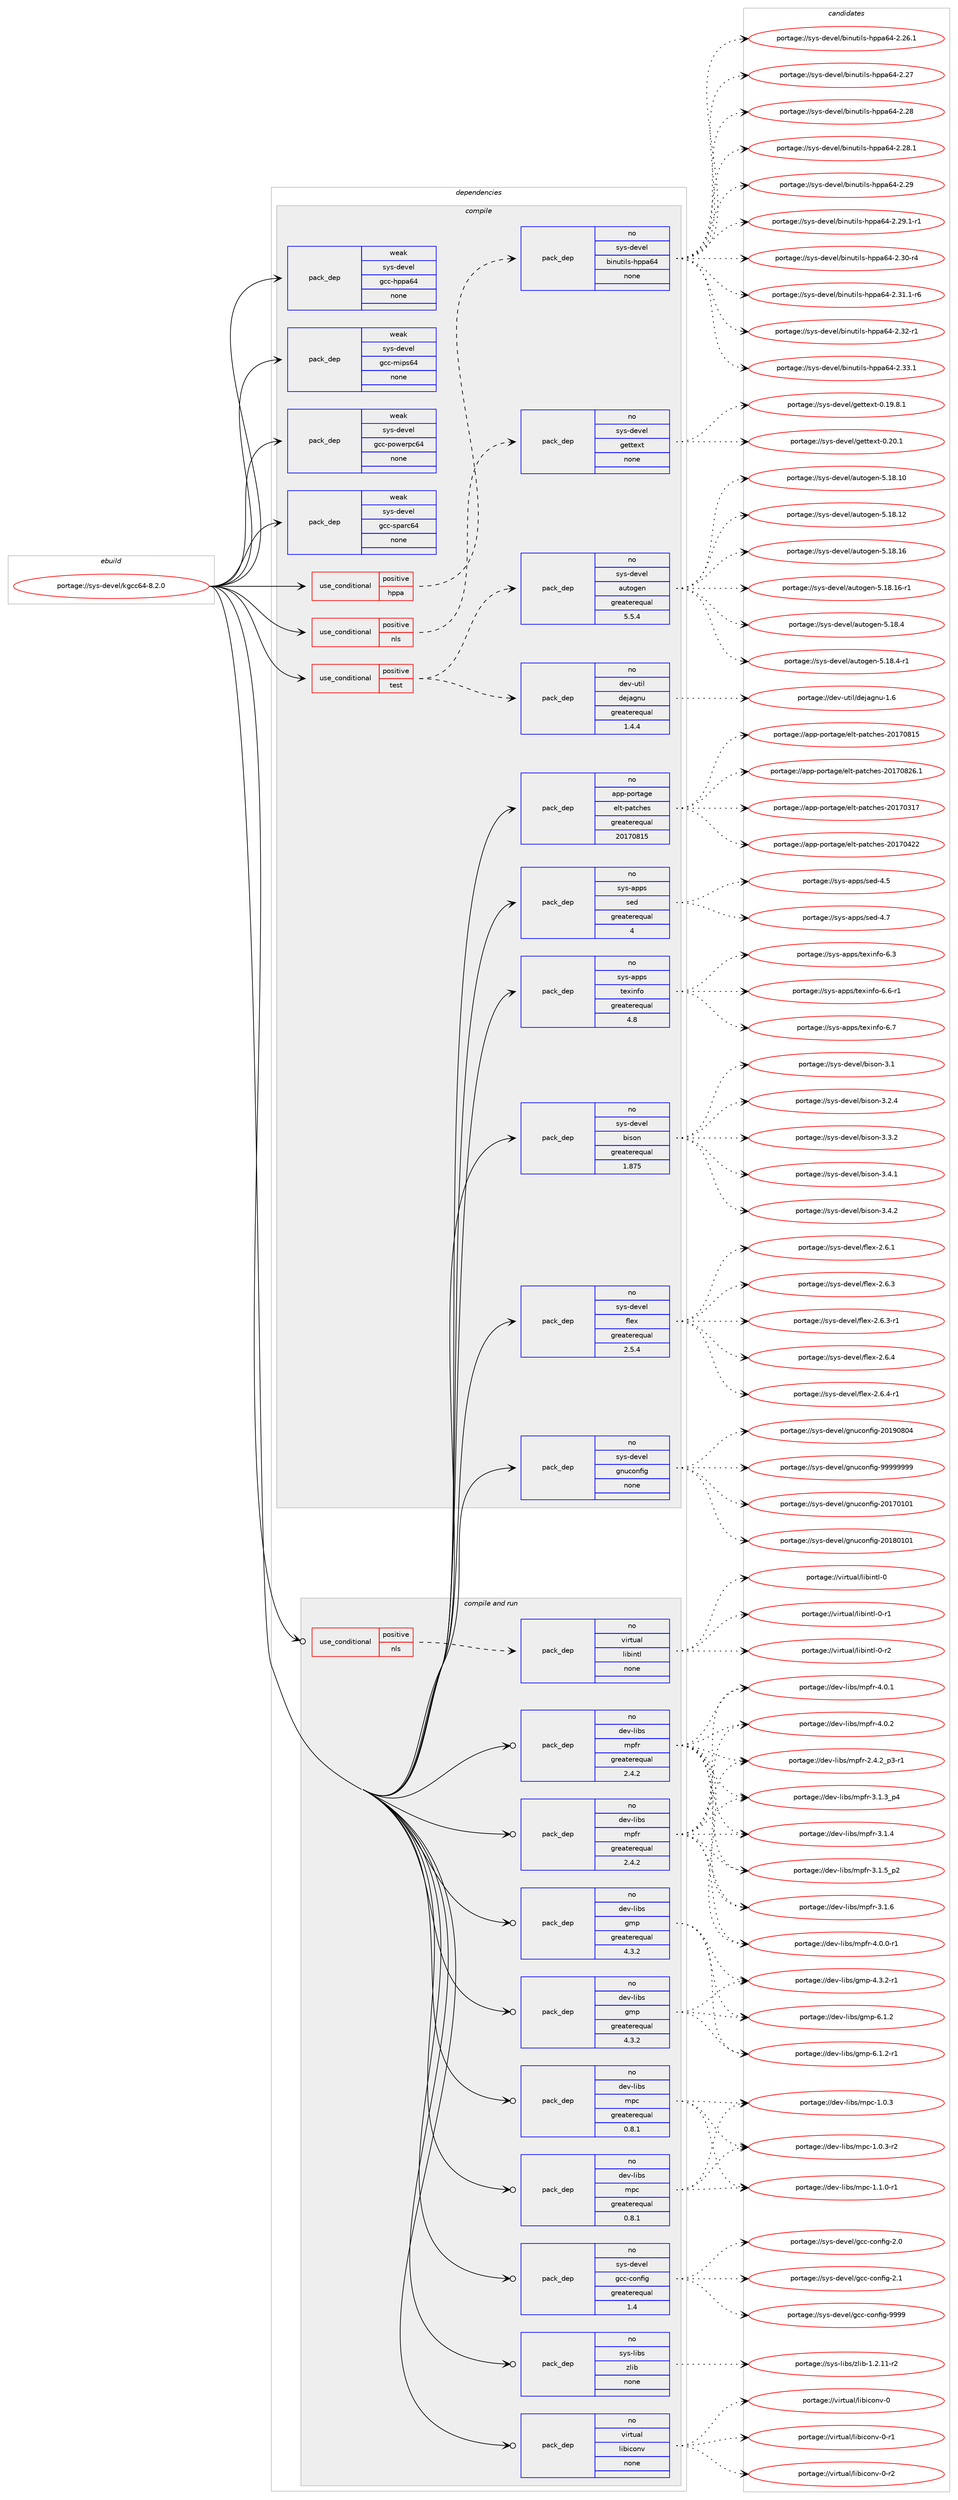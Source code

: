 digraph prolog {

# *************
# Graph options
# *************

newrank=true;
concentrate=true;
compound=true;
graph [rankdir=LR,fontname=Helvetica,fontsize=10,ranksep=1.5];#, ranksep=2.5, nodesep=0.2];
edge  [arrowhead=vee];
node  [fontname=Helvetica,fontsize=10];

# **********
# The ebuild
# **********

subgraph cluster_leftcol {
color=gray;
rank=same;
label=<<i>ebuild</i>>;
id [label="portage://sys-devel/kgcc64-8.2.0", color=red, width=4, href="../sys-devel/kgcc64-8.2.0.svg"];
}

# ****************
# The dependencies
# ****************

subgraph cluster_midcol {
color=gray;
label=<<i>dependencies</i>>;
subgraph cluster_compile {
fillcolor="#eeeeee";
style=filled;
label=<<i>compile</i>>;
subgraph cond102556 {
dependency423565 [label=<<TABLE BORDER="0" CELLBORDER="1" CELLSPACING="0" CELLPADDING="4"><TR><TD ROWSPAN="3" CELLPADDING="10">use_conditional</TD></TR><TR><TD>positive</TD></TR><TR><TD>hppa</TD></TR></TABLE>>, shape=none, color=red];
subgraph pack313954 {
dependency423566 [label=<<TABLE BORDER="0" CELLBORDER="1" CELLSPACING="0" CELLPADDING="4" WIDTH="220"><TR><TD ROWSPAN="6" CELLPADDING="30">pack_dep</TD></TR><TR><TD WIDTH="110">no</TD></TR><TR><TD>sys-devel</TD></TR><TR><TD>binutils-hppa64</TD></TR><TR><TD>none</TD></TR><TR><TD></TD></TR></TABLE>>, shape=none, color=blue];
}
dependency423565:e -> dependency423566:w [weight=20,style="dashed",arrowhead="vee"];
}
id:e -> dependency423565:w [weight=20,style="solid",arrowhead="vee"];
subgraph cond102557 {
dependency423567 [label=<<TABLE BORDER="0" CELLBORDER="1" CELLSPACING="0" CELLPADDING="4"><TR><TD ROWSPAN="3" CELLPADDING="10">use_conditional</TD></TR><TR><TD>positive</TD></TR><TR><TD>nls</TD></TR></TABLE>>, shape=none, color=red];
subgraph pack313955 {
dependency423568 [label=<<TABLE BORDER="0" CELLBORDER="1" CELLSPACING="0" CELLPADDING="4" WIDTH="220"><TR><TD ROWSPAN="6" CELLPADDING="30">pack_dep</TD></TR><TR><TD WIDTH="110">no</TD></TR><TR><TD>sys-devel</TD></TR><TR><TD>gettext</TD></TR><TR><TD>none</TD></TR><TR><TD></TD></TR></TABLE>>, shape=none, color=blue];
}
dependency423567:e -> dependency423568:w [weight=20,style="dashed",arrowhead="vee"];
}
id:e -> dependency423567:w [weight=20,style="solid",arrowhead="vee"];
subgraph cond102558 {
dependency423569 [label=<<TABLE BORDER="0" CELLBORDER="1" CELLSPACING="0" CELLPADDING="4"><TR><TD ROWSPAN="3" CELLPADDING="10">use_conditional</TD></TR><TR><TD>positive</TD></TR><TR><TD>test</TD></TR></TABLE>>, shape=none, color=red];
subgraph pack313956 {
dependency423570 [label=<<TABLE BORDER="0" CELLBORDER="1" CELLSPACING="0" CELLPADDING="4" WIDTH="220"><TR><TD ROWSPAN="6" CELLPADDING="30">pack_dep</TD></TR><TR><TD WIDTH="110">no</TD></TR><TR><TD>dev-util</TD></TR><TR><TD>dejagnu</TD></TR><TR><TD>greaterequal</TD></TR><TR><TD>1.4.4</TD></TR></TABLE>>, shape=none, color=blue];
}
dependency423569:e -> dependency423570:w [weight=20,style="dashed",arrowhead="vee"];
subgraph pack313957 {
dependency423571 [label=<<TABLE BORDER="0" CELLBORDER="1" CELLSPACING="0" CELLPADDING="4" WIDTH="220"><TR><TD ROWSPAN="6" CELLPADDING="30">pack_dep</TD></TR><TR><TD WIDTH="110">no</TD></TR><TR><TD>sys-devel</TD></TR><TR><TD>autogen</TD></TR><TR><TD>greaterequal</TD></TR><TR><TD>5.5.4</TD></TR></TABLE>>, shape=none, color=blue];
}
dependency423569:e -> dependency423571:w [weight=20,style="dashed",arrowhead="vee"];
}
id:e -> dependency423569:w [weight=20,style="solid",arrowhead="vee"];
subgraph pack313958 {
dependency423572 [label=<<TABLE BORDER="0" CELLBORDER="1" CELLSPACING="0" CELLPADDING="4" WIDTH="220"><TR><TD ROWSPAN="6" CELLPADDING="30">pack_dep</TD></TR><TR><TD WIDTH="110">no</TD></TR><TR><TD>app-portage</TD></TR><TR><TD>elt-patches</TD></TR><TR><TD>greaterequal</TD></TR><TR><TD>20170815</TD></TR></TABLE>>, shape=none, color=blue];
}
id:e -> dependency423572:w [weight=20,style="solid",arrowhead="vee"];
subgraph pack313959 {
dependency423573 [label=<<TABLE BORDER="0" CELLBORDER="1" CELLSPACING="0" CELLPADDING="4" WIDTH="220"><TR><TD ROWSPAN="6" CELLPADDING="30">pack_dep</TD></TR><TR><TD WIDTH="110">no</TD></TR><TR><TD>sys-apps</TD></TR><TR><TD>sed</TD></TR><TR><TD>greaterequal</TD></TR><TR><TD>4</TD></TR></TABLE>>, shape=none, color=blue];
}
id:e -> dependency423573:w [weight=20,style="solid",arrowhead="vee"];
subgraph pack313960 {
dependency423574 [label=<<TABLE BORDER="0" CELLBORDER="1" CELLSPACING="0" CELLPADDING="4" WIDTH="220"><TR><TD ROWSPAN="6" CELLPADDING="30">pack_dep</TD></TR><TR><TD WIDTH="110">no</TD></TR><TR><TD>sys-apps</TD></TR><TR><TD>texinfo</TD></TR><TR><TD>greaterequal</TD></TR><TR><TD>4.8</TD></TR></TABLE>>, shape=none, color=blue];
}
id:e -> dependency423574:w [weight=20,style="solid",arrowhead="vee"];
subgraph pack313961 {
dependency423575 [label=<<TABLE BORDER="0" CELLBORDER="1" CELLSPACING="0" CELLPADDING="4" WIDTH="220"><TR><TD ROWSPAN="6" CELLPADDING="30">pack_dep</TD></TR><TR><TD WIDTH="110">no</TD></TR><TR><TD>sys-devel</TD></TR><TR><TD>bison</TD></TR><TR><TD>greaterequal</TD></TR><TR><TD>1.875</TD></TR></TABLE>>, shape=none, color=blue];
}
id:e -> dependency423575:w [weight=20,style="solid",arrowhead="vee"];
subgraph pack313962 {
dependency423576 [label=<<TABLE BORDER="0" CELLBORDER="1" CELLSPACING="0" CELLPADDING="4" WIDTH="220"><TR><TD ROWSPAN="6" CELLPADDING="30">pack_dep</TD></TR><TR><TD WIDTH="110">no</TD></TR><TR><TD>sys-devel</TD></TR><TR><TD>flex</TD></TR><TR><TD>greaterequal</TD></TR><TR><TD>2.5.4</TD></TR></TABLE>>, shape=none, color=blue];
}
id:e -> dependency423576:w [weight=20,style="solid",arrowhead="vee"];
subgraph pack313963 {
dependency423577 [label=<<TABLE BORDER="0" CELLBORDER="1" CELLSPACING="0" CELLPADDING="4" WIDTH="220"><TR><TD ROWSPAN="6" CELLPADDING="30">pack_dep</TD></TR><TR><TD WIDTH="110">no</TD></TR><TR><TD>sys-devel</TD></TR><TR><TD>gnuconfig</TD></TR><TR><TD>none</TD></TR><TR><TD></TD></TR></TABLE>>, shape=none, color=blue];
}
id:e -> dependency423577:w [weight=20,style="solid",arrowhead="vee"];
subgraph pack313964 {
dependency423578 [label=<<TABLE BORDER="0" CELLBORDER="1" CELLSPACING="0" CELLPADDING="4" WIDTH="220"><TR><TD ROWSPAN="6" CELLPADDING="30">pack_dep</TD></TR><TR><TD WIDTH="110">weak</TD></TR><TR><TD>sys-devel</TD></TR><TR><TD>gcc-hppa64</TD></TR><TR><TD>none</TD></TR><TR><TD></TD></TR></TABLE>>, shape=none, color=blue];
}
id:e -> dependency423578:w [weight=20,style="solid",arrowhead="vee"];
subgraph pack313965 {
dependency423579 [label=<<TABLE BORDER="0" CELLBORDER="1" CELLSPACING="0" CELLPADDING="4" WIDTH="220"><TR><TD ROWSPAN="6" CELLPADDING="30">pack_dep</TD></TR><TR><TD WIDTH="110">weak</TD></TR><TR><TD>sys-devel</TD></TR><TR><TD>gcc-mips64</TD></TR><TR><TD>none</TD></TR><TR><TD></TD></TR></TABLE>>, shape=none, color=blue];
}
id:e -> dependency423579:w [weight=20,style="solid",arrowhead="vee"];
subgraph pack313966 {
dependency423580 [label=<<TABLE BORDER="0" CELLBORDER="1" CELLSPACING="0" CELLPADDING="4" WIDTH="220"><TR><TD ROWSPAN="6" CELLPADDING="30">pack_dep</TD></TR><TR><TD WIDTH="110">weak</TD></TR><TR><TD>sys-devel</TD></TR><TR><TD>gcc-powerpc64</TD></TR><TR><TD>none</TD></TR><TR><TD></TD></TR></TABLE>>, shape=none, color=blue];
}
id:e -> dependency423580:w [weight=20,style="solid",arrowhead="vee"];
subgraph pack313967 {
dependency423581 [label=<<TABLE BORDER="0" CELLBORDER="1" CELLSPACING="0" CELLPADDING="4" WIDTH="220"><TR><TD ROWSPAN="6" CELLPADDING="30">pack_dep</TD></TR><TR><TD WIDTH="110">weak</TD></TR><TR><TD>sys-devel</TD></TR><TR><TD>gcc-sparc64</TD></TR><TR><TD>none</TD></TR><TR><TD></TD></TR></TABLE>>, shape=none, color=blue];
}
id:e -> dependency423581:w [weight=20,style="solid",arrowhead="vee"];
}
subgraph cluster_compileandrun {
fillcolor="#eeeeee";
style=filled;
label=<<i>compile and run</i>>;
subgraph cond102559 {
dependency423582 [label=<<TABLE BORDER="0" CELLBORDER="1" CELLSPACING="0" CELLPADDING="4"><TR><TD ROWSPAN="3" CELLPADDING="10">use_conditional</TD></TR><TR><TD>positive</TD></TR><TR><TD>nls</TD></TR></TABLE>>, shape=none, color=red];
subgraph pack313968 {
dependency423583 [label=<<TABLE BORDER="0" CELLBORDER="1" CELLSPACING="0" CELLPADDING="4" WIDTH="220"><TR><TD ROWSPAN="6" CELLPADDING="30">pack_dep</TD></TR><TR><TD WIDTH="110">no</TD></TR><TR><TD>virtual</TD></TR><TR><TD>libintl</TD></TR><TR><TD>none</TD></TR><TR><TD></TD></TR></TABLE>>, shape=none, color=blue];
}
dependency423582:e -> dependency423583:w [weight=20,style="dashed",arrowhead="vee"];
}
id:e -> dependency423582:w [weight=20,style="solid",arrowhead="odotvee"];
subgraph pack313969 {
dependency423584 [label=<<TABLE BORDER="0" CELLBORDER="1" CELLSPACING="0" CELLPADDING="4" WIDTH="220"><TR><TD ROWSPAN="6" CELLPADDING="30">pack_dep</TD></TR><TR><TD WIDTH="110">no</TD></TR><TR><TD>dev-libs</TD></TR><TR><TD>gmp</TD></TR><TR><TD>greaterequal</TD></TR><TR><TD>4.3.2</TD></TR></TABLE>>, shape=none, color=blue];
}
id:e -> dependency423584:w [weight=20,style="solid",arrowhead="odotvee"];
subgraph pack313970 {
dependency423585 [label=<<TABLE BORDER="0" CELLBORDER="1" CELLSPACING="0" CELLPADDING="4" WIDTH="220"><TR><TD ROWSPAN="6" CELLPADDING="30">pack_dep</TD></TR><TR><TD WIDTH="110">no</TD></TR><TR><TD>dev-libs</TD></TR><TR><TD>gmp</TD></TR><TR><TD>greaterequal</TD></TR><TR><TD>4.3.2</TD></TR></TABLE>>, shape=none, color=blue];
}
id:e -> dependency423585:w [weight=20,style="solid",arrowhead="odotvee"];
subgraph pack313971 {
dependency423586 [label=<<TABLE BORDER="0" CELLBORDER="1" CELLSPACING="0" CELLPADDING="4" WIDTH="220"><TR><TD ROWSPAN="6" CELLPADDING="30">pack_dep</TD></TR><TR><TD WIDTH="110">no</TD></TR><TR><TD>dev-libs</TD></TR><TR><TD>mpc</TD></TR><TR><TD>greaterequal</TD></TR><TR><TD>0.8.1</TD></TR></TABLE>>, shape=none, color=blue];
}
id:e -> dependency423586:w [weight=20,style="solid",arrowhead="odotvee"];
subgraph pack313972 {
dependency423587 [label=<<TABLE BORDER="0" CELLBORDER="1" CELLSPACING="0" CELLPADDING="4" WIDTH="220"><TR><TD ROWSPAN="6" CELLPADDING="30">pack_dep</TD></TR><TR><TD WIDTH="110">no</TD></TR><TR><TD>dev-libs</TD></TR><TR><TD>mpc</TD></TR><TR><TD>greaterequal</TD></TR><TR><TD>0.8.1</TD></TR></TABLE>>, shape=none, color=blue];
}
id:e -> dependency423587:w [weight=20,style="solid",arrowhead="odotvee"];
subgraph pack313973 {
dependency423588 [label=<<TABLE BORDER="0" CELLBORDER="1" CELLSPACING="0" CELLPADDING="4" WIDTH="220"><TR><TD ROWSPAN="6" CELLPADDING="30">pack_dep</TD></TR><TR><TD WIDTH="110">no</TD></TR><TR><TD>dev-libs</TD></TR><TR><TD>mpfr</TD></TR><TR><TD>greaterequal</TD></TR><TR><TD>2.4.2</TD></TR></TABLE>>, shape=none, color=blue];
}
id:e -> dependency423588:w [weight=20,style="solid",arrowhead="odotvee"];
subgraph pack313974 {
dependency423589 [label=<<TABLE BORDER="0" CELLBORDER="1" CELLSPACING="0" CELLPADDING="4" WIDTH="220"><TR><TD ROWSPAN="6" CELLPADDING="30">pack_dep</TD></TR><TR><TD WIDTH="110">no</TD></TR><TR><TD>dev-libs</TD></TR><TR><TD>mpfr</TD></TR><TR><TD>greaterequal</TD></TR><TR><TD>2.4.2</TD></TR></TABLE>>, shape=none, color=blue];
}
id:e -> dependency423589:w [weight=20,style="solid",arrowhead="odotvee"];
subgraph pack313975 {
dependency423590 [label=<<TABLE BORDER="0" CELLBORDER="1" CELLSPACING="0" CELLPADDING="4" WIDTH="220"><TR><TD ROWSPAN="6" CELLPADDING="30">pack_dep</TD></TR><TR><TD WIDTH="110">no</TD></TR><TR><TD>sys-devel</TD></TR><TR><TD>gcc-config</TD></TR><TR><TD>greaterequal</TD></TR><TR><TD>1.4</TD></TR></TABLE>>, shape=none, color=blue];
}
id:e -> dependency423590:w [weight=20,style="solid",arrowhead="odotvee"];
subgraph pack313976 {
dependency423591 [label=<<TABLE BORDER="0" CELLBORDER="1" CELLSPACING="0" CELLPADDING="4" WIDTH="220"><TR><TD ROWSPAN="6" CELLPADDING="30">pack_dep</TD></TR><TR><TD WIDTH="110">no</TD></TR><TR><TD>sys-libs</TD></TR><TR><TD>zlib</TD></TR><TR><TD>none</TD></TR><TR><TD></TD></TR></TABLE>>, shape=none, color=blue];
}
id:e -> dependency423591:w [weight=20,style="solid",arrowhead="odotvee"];
subgraph pack313977 {
dependency423592 [label=<<TABLE BORDER="0" CELLBORDER="1" CELLSPACING="0" CELLPADDING="4" WIDTH="220"><TR><TD ROWSPAN="6" CELLPADDING="30">pack_dep</TD></TR><TR><TD WIDTH="110">no</TD></TR><TR><TD>virtual</TD></TR><TR><TD>libiconv</TD></TR><TR><TD>none</TD></TR><TR><TD></TD></TR></TABLE>>, shape=none, color=blue];
}
id:e -> dependency423592:w [weight=20,style="solid",arrowhead="odotvee"];
}
subgraph cluster_run {
fillcolor="#eeeeee";
style=filled;
label=<<i>run</i>>;
}
}

# **************
# The candidates
# **************

subgraph cluster_choices {
rank=same;
color=gray;
label=<<i>candidates</i>>;

subgraph choice313954 {
color=black;
nodesep=1;
choiceportage1151211154510010111810110847981051101171161051081154510411211297545245504650544649 [label="portage://sys-devel/binutils-hppa64-2.26.1", color=red, width=4,href="../sys-devel/binutils-hppa64-2.26.1.svg"];
choiceportage115121115451001011181011084798105110117116105108115451041121129754524550465055 [label="portage://sys-devel/binutils-hppa64-2.27", color=red, width=4,href="../sys-devel/binutils-hppa64-2.27.svg"];
choiceportage115121115451001011181011084798105110117116105108115451041121129754524550465056 [label="portage://sys-devel/binutils-hppa64-2.28", color=red, width=4,href="../sys-devel/binutils-hppa64-2.28.svg"];
choiceportage1151211154510010111810110847981051101171161051081154510411211297545245504650564649 [label="portage://sys-devel/binutils-hppa64-2.28.1", color=red, width=4,href="../sys-devel/binutils-hppa64-2.28.1.svg"];
choiceportage115121115451001011181011084798105110117116105108115451041121129754524550465057 [label="portage://sys-devel/binutils-hppa64-2.29", color=red, width=4,href="../sys-devel/binutils-hppa64-2.29.svg"];
choiceportage11512111545100101118101108479810511011711610510811545104112112975452455046505746494511449 [label="portage://sys-devel/binutils-hppa64-2.29.1-r1", color=red, width=4,href="../sys-devel/binutils-hppa64-2.29.1-r1.svg"];
choiceportage1151211154510010111810110847981051101171161051081154510411211297545245504651484511452 [label="portage://sys-devel/binutils-hppa64-2.30-r4", color=red, width=4,href="../sys-devel/binutils-hppa64-2.30-r4.svg"];
choiceportage11512111545100101118101108479810511011711610510811545104112112975452455046514946494511454 [label="portage://sys-devel/binutils-hppa64-2.31.1-r6", color=red, width=4,href="../sys-devel/binutils-hppa64-2.31.1-r6.svg"];
choiceportage1151211154510010111810110847981051101171161051081154510411211297545245504651504511449 [label="portage://sys-devel/binutils-hppa64-2.32-r1", color=red, width=4,href="../sys-devel/binutils-hppa64-2.32-r1.svg"];
choiceportage1151211154510010111810110847981051101171161051081154510411211297545245504651514649 [label="portage://sys-devel/binutils-hppa64-2.33.1", color=red, width=4,href="../sys-devel/binutils-hppa64-2.33.1.svg"];
dependency423566:e -> choiceportage1151211154510010111810110847981051101171161051081154510411211297545245504650544649:w [style=dotted,weight="100"];
dependency423566:e -> choiceportage115121115451001011181011084798105110117116105108115451041121129754524550465055:w [style=dotted,weight="100"];
dependency423566:e -> choiceportage115121115451001011181011084798105110117116105108115451041121129754524550465056:w [style=dotted,weight="100"];
dependency423566:e -> choiceportage1151211154510010111810110847981051101171161051081154510411211297545245504650564649:w [style=dotted,weight="100"];
dependency423566:e -> choiceportage115121115451001011181011084798105110117116105108115451041121129754524550465057:w [style=dotted,weight="100"];
dependency423566:e -> choiceportage11512111545100101118101108479810511011711610510811545104112112975452455046505746494511449:w [style=dotted,weight="100"];
dependency423566:e -> choiceportage1151211154510010111810110847981051101171161051081154510411211297545245504651484511452:w [style=dotted,weight="100"];
dependency423566:e -> choiceportage11512111545100101118101108479810511011711610510811545104112112975452455046514946494511454:w [style=dotted,weight="100"];
dependency423566:e -> choiceportage1151211154510010111810110847981051101171161051081154510411211297545245504651504511449:w [style=dotted,weight="100"];
dependency423566:e -> choiceportage1151211154510010111810110847981051101171161051081154510411211297545245504651514649:w [style=dotted,weight="100"];
}
subgraph choice313955 {
color=black;
nodesep=1;
choiceportage1151211154510010111810110847103101116116101120116454846495746564649 [label="portage://sys-devel/gettext-0.19.8.1", color=red, width=4,href="../sys-devel/gettext-0.19.8.1.svg"];
choiceportage115121115451001011181011084710310111611610112011645484650484649 [label="portage://sys-devel/gettext-0.20.1", color=red, width=4,href="../sys-devel/gettext-0.20.1.svg"];
dependency423568:e -> choiceportage1151211154510010111810110847103101116116101120116454846495746564649:w [style=dotted,weight="100"];
dependency423568:e -> choiceportage115121115451001011181011084710310111611610112011645484650484649:w [style=dotted,weight="100"];
}
subgraph choice313956 {
color=black;
nodesep=1;
choiceportage10010111845117116105108471001011069710311011745494654 [label="portage://dev-util/dejagnu-1.6", color=red, width=4,href="../dev-util/dejagnu-1.6.svg"];
dependency423570:e -> choiceportage10010111845117116105108471001011069710311011745494654:w [style=dotted,weight="100"];
}
subgraph choice313957 {
color=black;
nodesep=1;
choiceportage1151211154510010111810110847971171161111031011104553464956464948 [label="portage://sys-devel/autogen-5.18.10", color=red, width=4,href="../sys-devel/autogen-5.18.10.svg"];
choiceportage1151211154510010111810110847971171161111031011104553464956464950 [label="portage://sys-devel/autogen-5.18.12", color=red, width=4,href="../sys-devel/autogen-5.18.12.svg"];
choiceportage1151211154510010111810110847971171161111031011104553464956464954 [label="portage://sys-devel/autogen-5.18.16", color=red, width=4,href="../sys-devel/autogen-5.18.16.svg"];
choiceportage11512111545100101118101108479711711611110310111045534649564649544511449 [label="portage://sys-devel/autogen-5.18.16-r1", color=red, width=4,href="../sys-devel/autogen-5.18.16-r1.svg"];
choiceportage11512111545100101118101108479711711611110310111045534649564652 [label="portage://sys-devel/autogen-5.18.4", color=red, width=4,href="../sys-devel/autogen-5.18.4.svg"];
choiceportage115121115451001011181011084797117116111103101110455346495646524511449 [label="portage://sys-devel/autogen-5.18.4-r1", color=red, width=4,href="../sys-devel/autogen-5.18.4-r1.svg"];
dependency423571:e -> choiceportage1151211154510010111810110847971171161111031011104553464956464948:w [style=dotted,weight="100"];
dependency423571:e -> choiceportage1151211154510010111810110847971171161111031011104553464956464950:w [style=dotted,weight="100"];
dependency423571:e -> choiceportage1151211154510010111810110847971171161111031011104553464956464954:w [style=dotted,weight="100"];
dependency423571:e -> choiceportage11512111545100101118101108479711711611110310111045534649564649544511449:w [style=dotted,weight="100"];
dependency423571:e -> choiceportage11512111545100101118101108479711711611110310111045534649564652:w [style=dotted,weight="100"];
dependency423571:e -> choiceportage115121115451001011181011084797117116111103101110455346495646524511449:w [style=dotted,weight="100"];
}
subgraph choice313958 {
color=black;
nodesep=1;
choiceportage97112112451121111141169710310147101108116451129711699104101115455048495548514955 [label="portage://app-portage/elt-patches-20170317", color=red, width=4,href="../app-portage/elt-patches-20170317.svg"];
choiceportage97112112451121111141169710310147101108116451129711699104101115455048495548525050 [label="portage://app-portage/elt-patches-20170422", color=red, width=4,href="../app-portage/elt-patches-20170422.svg"];
choiceportage97112112451121111141169710310147101108116451129711699104101115455048495548564953 [label="portage://app-portage/elt-patches-20170815", color=red, width=4,href="../app-portage/elt-patches-20170815.svg"];
choiceportage971121124511211111411697103101471011081164511297116991041011154550484955485650544649 [label="portage://app-portage/elt-patches-20170826.1", color=red, width=4,href="../app-portage/elt-patches-20170826.1.svg"];
dependency423572:e -> choiceportage97112112451121111141169710310147101108116451129711699104101115455048495548514955:w [style=dotted,weight="100"];
dependency423572:e -> choiceportage97112112451121111141169710310147101108116451129711699104101115455048495548525050:w [style=dotted,weight="100"];
dependency423572:e -> choiceportage97112112451121111141169710310147101108116451129711699104101115455048495548564953:w [style=dotted,weight="100"];
dependency423572:e -> choiceportage971121124511211111411697103101471011081164511297116991041011154550484955485650544649:w [style=dotted,weight="100"];
}
subgraph choice313959 {
color=black;
nodesep=1;
choiceportage11512111545971121121154711510110045524653 [label="portage://sys-apps/sed-4.5", color=red, width=4,href="../sys-apps/sed-4.5.svg"];
choiceportage11512111545971121121154711510110045524655 [label="portage://sys-apps/sed-4.7", color=red, width=4,href="../sys-apps/sed-4.7.svg"];
dependency423573:e -> choiceportage11512111545971121121154711510110045524653:w [style=dotted,weight="100"];
dependency423573:e -> choiceportage11512111545971121121154711510110045524655:w [style=dotted,weight="100"];
}
subgraph choice313960 {
color=black;
nodesep=1;
choiceportage11512111545971121121154711610112010511010211145544651 [label="portage://sys-apps/texinfo-6.3", color=red, width=4,href="../sys-apps/texinfo-6.3.svg"];
choiceportage115121115459711211211547116101120105110102111455446544511449 [label="portage://sys-apps/texinfo-6.6-r1", color=red, width=4,href="../sys-apps/texinfo-6.6-r1.svg"];
choiceportage11512111545971121121154711610112010511010211145544655 [label="portage://sys-apps/texinfo-6.7", color=red, width=4,href="../sys-apps/texinfo-6.7.svg"];
dependency423574:e -> choiceportage11512111545971121121154711610112010511010211145544651:w [style=dotted,weight="100"];
dependency423574:e -> choiceportage115121115459711211211547116101120105110102111455446544511449:w [style=dotted,weight="100"];
dependency423574:e -> choiceportage11512111545971121121154711610112010511010211145544655:w [style=dotted,weight="100"];
}
subgraph choice313961 {
color=black;
nodesep=1;
choiceportage11512111545100101118101108479810511511111045514649 [label="portage://sys-devel/bison-3.1", color=red, width=4,href="../sys-devel/bison-3.1.svg"];
choiceportage115121115451001011181011084798105115111110455146504652 [label="portage://sys-devel/bison-3.2.4", color=red, width=4,href="../sys-devel/bison-3.2.4.svg"];
choiceportage115121115451001011181011084798105115111110455146514650 [label="portage://sys-devel/bison-3.3.2", color=red, width=4,href="../sys-devel/bison-3.3.2.svg"];
choiceportage115121115451001011181011084798105115111110455146524649 [label="portage://sys-devel/bison-3.4.1", color=red, width=4,href="../sys-devel/bison-3.4.1.svg"];
choiceportage115121115451001011181011084798105115111110455146524650 [label="portage://sys-devel/bison-3.4.2", color=red, width=4,href="../sys-devel/bison-3.4.2.svg"];
dependency423575:e -> choiceportage11512111545100101118101108479810511511111045514649:w [style=dotted,weight="100"];
dependency423575:e -> choiceportage115121115451001011181011084798105115111110455146504652:w [style=dotted,weight="100"];
dependency423575:e -> choiceportage115121115451001011181011084798105115111110455146514650:w [style=dotted,weight="100"];
dependency423575:e -> choiceportage115121115451001011181011084798105115111110455146524649:w [style=dotted,weight="100"];
dependency423575:e -> choiceportage115121115451001011181011084798105115111110455146524650:w [style=dotted,weight="100"];
}
subgraph choice313962 {
color=black;
nodesep=1;
choiceportage1151211154510010111810110847102108101120455046544649 [label="portage://sys-devel/flex-2.6.1", color=red, width=4,href="../sys-devel/flex-2.6.1.svg"];
choiceportage1151211154510010111810110847102108101120455046544651 [label="portage://sys-devel/flex-2.6.3", color=red, width=4,href="../sys-devel/flex-2.6.3.svg"];
choiceportage11512111545100101118101108471021081011204550465446514511449 [label="portage://sys-devel/flex-2.6.3-r1", color=red, width=4,href="../sys-devel/flex-2.6.3-r1.svg"];
choiceportage1151211154510010111810110847102108101120455046544652 [label="portage://sys-devel/flex-2.6.4", color=red, width=4,href="../sys-devel/flex-2.6.4.svg"];
choiceportage11512111545100101118101108471021081011204550465446524511449 [label="portage://sys-devel/flex-2.6.4-r1", color=red, width=4,href="../sys-devel/flex-2.6.4-r1.svg"];
dependency423576:e -> choiceportage1151211154510010111810110847102108101120455046544649:w [style=dotted,weight="100"];
dependency423576:e -> choiceportage1151211154510010111810110847102108101120455046544651:w [style=dotted,weight="100"];
dependency423576:e -> choiceportage11512111545100101118101108471021081011204550465446514511449:w [style=dotted,weight="100"];
dependency423576:e -> choiceportage1151211154510010111810110847102108101120455046544652:w [style=dotted,weight="100"];
dependency423576:e -> choiceportage11512111545100101118101108471021081011204550465446524511449:w [style=dotted,weight="100"];
}
subgraph choice313963 {
color=black;
nodesep=1;
choiceportage115121115451001011181011084710311011799111110102105103455048495548494849 [label="portage://sys-devel/gnuconfig-20170101", color=red, width=4,href="../sys-devel/gnuconfig-20170101.svg"];
choiceportage115121115451001011181011084710311011799111110102105103455048495648494849 [label="portage://sys-devel/gnuconfig-20180101", color=red, width=4,href="../sys-devel/gnuconfig-20180101.svg"];
choiceportage115121115451001011181011084710311011799111110102105103455048495748564852 [label="portage://sys-devel/gnuconfig-20190804", color=red, width=4,href="../sys-devel/gnuconfig-20190804.svg"];
choiceportage115121115451001011181011084710311011799111110102105103455757575757575757 [label="portage://sys-devel/gnuconfig-99999999", color=red, width=4,href="../sys-devel/gnuconfig-99999999.svg"];
dependency423577:e -> choiceportage115121115451001011181011084710311011799111110102105103455048495548494849:w [style=dotted,weight="100"];
dependency423577:e -> choiceportage115121115451001011181011084710311011799111110102105103455048495648494849:w [style=dotted,weight="100"];
dependency423577:e -> choiceportage115121115451001011181011084710311011799111110102105103455048495748564852:w [style=dotted,weight="100"];
dependency423577:e -> choiceportage115121115451001011181011084710311011799111110102105103455757575757575757:w [style=dotted,weight="100"];
}
subgraph choice313964 {
color=black;
nodesep=1;
}
subgraph choice313965 {
color=black;
nodesep=1;
}
subgraph choice313966 {
color=black;
nodesep=1;
}
subgraph choice313967 {
color=black;
nodesep=1;
}
subgraph choice313968 {
color=black;
nodesep=1;
choiceportage1181051141161179710847108105981051101161084548 [label="portage://virtual/libintl-0", color=red, width=4,href="../virtual/libintl-0.svg"];
choiceportage11810511411611797108471081059810511011610845484511449 [label="portage://virtual/libintl-0-r1", color=red, width=4,href="../virtual/libintl-0-r1.svg"];
choiceportage11810511411611797108471081059810511011610845484511450 [label="portage://virtual/libintl-0-r2", color=red, width=4,href="../virtual/libintl-0-r2.svg"];
dependency423583:e -> choiceportage1181051141161179710847108105981051101161084548:w [style=dotted,weight="100"];
dependency423583:e -> choiceportage11810511411611797108471081059810511011610845484511449:w [style=dotted,weight="100"];
dependency423583:e -> choiceportage11810511411611797108471081059810511011610845484511450:w [style=dotted,weight="100"];
}
subgraph choice313969 {
color=black;
nodesep=1;
choiceportage1001011184510810598115471031091124552465146504511449 [label="portage://dev-libs/gmp-4.3.2-r1", color=red, width=4,href="../dev-libs/gmp-4.3.2-r1.svg"];
choiceportage100101118451081059811547103109112455446494650 [label="portage://dev-libs/gmp-6.1.2", color=red, width=4,href="../dev-libs/gmp-6.1.2.svg"];
choiceportage1001011184510810598115471031091124554464946504511449 [label="portage://dev-libs/gmp-6.1.2-r1", color=red, width=4,href="../dev-libs/gmp-6.1.2-r1.svg"];
dependency423584:e -> choiceportage1001011184510810598115471031091124552465146504511449:w [style=dotted,weight="100"];
dependency423584:e -> choiceportage100101118451081059811547103109112455446494650:w [style=dotted,weight="100"];
dependency423584:e -> choiceportage1001011184510810598115471031091124554464946504511449:w [style=dotted,weight="100"];
}
subgraph choice313970 {
color=black;
nodesep=1;
choiceportage1001011184510810598115471031091124552465146504511449 [label="portage://dev-libs/gmp-4.3.2-r1", color=red, width=4,href="../dev-libs/gmp-4.3.2-r1.svg"];
choiceportage100101118451081059811547103109112455446494650 [label="portage://dev-libs/gmp-6.1.2", color=red, width=4,href="../dev-libs/gmp-6.1.2.svg"];
choiceportage1001011184510810598115471031091124554464946504511449 [label="portage://dev-libs/gmp-6.1.2-r1", color=red, width=4,href="../dev-libs/gmp-6.1.2-r1.svg"];
dependency423585:e -> choiceportage1001011184510810598115471031091124552465146504511449:w [style=dotted,weight="100"];
dependency423585:e -> choiceportage100101118451081059811547103109112455446494650:w [style=dotted,weight="100"];
dependency423585:e -> choiceportage1001011184510810598115471031091124554464946504511449:w [style=dotted,weight="100"];
}
subgraph choice313971 {
color=black;
nodesep=1;
choiceportage10010111845108105981154710911299454946484651 [label="portage://dev-libs/mpc-1.0.3", color=red, width=4,href="../dev-libs/mpc-1.0.3.svg"];
choiceportage100101118451081059811547109112994549464846514511450 [label="portage://dev-libs/mpc-1.0.3-r2", color=red, width=4,href="../dev-libs/mpc-1.0.3-r2.svg"];
choiceportage100101118451081059811547109112994549464946484511449 [label="portage://dev-libs/mpc-1.1.0-r1", color=red, width=4,href="../dev-libs/mpc-1.1.0-r1.svg"];
dependency423586:e -> choiceportage10010111845108105981154710911299454946484651:w [style=dotted,weight="100"];
dependency423586:e -> choiceportage100101118451081059811547109112994549464846514511450:w [style=dotted,weight="100"];
dependency423586:e -> choiceportage100101118451081059811547109112994549464946484511449:w [style=dotted,weight="100"];
}
subgraph choice313972 {
color=black;
nodesep=1;
choiceportage10010111845108105981154710911299454946484651 [label="portage://dev-libs/mpc-1.0.3", color=red, width=4,href="../dev-libs/mpc-1.0.3.svg"];
choiceportage100101118451081059811547109112994549464846514511450 [label="portage://dev-libs/mpc-1.0.3-r2", color=red, width=4,href="../dev-libs/mpc-1.0.3-r2.svg"];
choiceportage100101118451081059811547109112994549464946484511449 [label="portage://dev-libs/mpc-1.1.0-r1", color=red, width=4,href="../dev-libs/mpc-1.1.0-r1.svg"];
dependency423587:e -> choiceportage10010111845108105981154710911299454946484651:w [style=dotted,weight="100"];
dependency423587:e -> choiceportage100101118451081059811547109112994549464846514511450:w [style=dotted,weight="100"];
dependency423587:e -> choiceportage100101118451081059811547109112994549464946484511449:w [style=dotted,weight="100"];
}
subgraph choice313973 {
color=black;
nodesep=1;
choiceportage10010111845108105981154710911210211445504652465095112514511449 [label="portage://dev-libs/mpfr-2.4.2_p3-r1", color=red, width=4,href="../dev-libs/mpfr-2.4.2_p3-r1.svg"];
choiceportage1001011184510810598115471091121021144551464946519511252 [label="portage://dev-libs/mpfr-3.1.3_p4", color=red, width=4,href="../dev-libs/mpfr-3.1.3_p4.svg"];
choiceportage100101118451081059811547109112102114455146494652 [label="portage://dev-libs/mpfr-3.1.4", color=red, width=4,href="../dev-libs/mpfr-3.1.4.svg"];
choiceportage1001011184510810598115471091121021144551464946539511250 [label="portage://dev-libs/mpfr-3.1.5_p2", color=red, width=4,href="../dev-libs/mpfr-3.1.5_p2.svg"];
choiceportage100101118451081059811547109112102114455146494654 [label="portage://dev-libs/mpfr-3.1.6", color=red, width=4,href="../dev-libs/mpfr-3.1.6.svg"];
choiceportage1001011184510810598115471091121021144552464846484511449 [label="portage://dev-libs/mpfr-4.0.0-r1", color=red, width=4,href="../dev-libs/mpfr-4.0.0-r1.svg"];
choiceportage100101118451081059811547109112102114455246484649 [label="portage://dev-libs/mpfr-4.0.1", color=red, width=4,href="../dev-libs/mpfr-4.0.1.svg"];
choiceportage100101118451081059811547109112102114455246484650 [label="portage://dev-libs/mpfr-4.0.2", color=red, width=4,href="../dev-libs/mpfr-4.0.2.svg"];
dependency423588:e -> choiceportage10010111845108105981154710911210211445504652465095112514511449:w [style=dotted,weight="100"];
dependency423588:e -> choiceportage1001011184510810598115471091121021144551464946519511252:w [style=dotted,weight="100"];
dependency423588:e -> choiceportage100101118451081059811547109112102114455146494652:w [style=dotted,weight="100"];
dependency423588:e -> choiceportage1001011184510810598115471091121021144551464946539511250:w [style=dotted,weight="100"];
dependency423588:e -> choiceportage100101118451081059811547109112102114455146494654:w [style=dotted,weight="100"];
dependency423588:e -> choiceportage1001011184510810598115471091121021144552464846484511449:w [style=dotted,weight="100"];
dependency423588:e -> choiceportage100101118451081059811547109112102114455246484649:w [style=dotted,weight="100"];
dependency423588:e -> choiceportage100101118451081059811547109112102114455246484650:w [style=dotted,weight="100"];
}
subgraph choice313974 {
color=black;
nodesep=1;
choiceportage10010111845108105981154710911210211445504652465095112514511449 [label="portage://dev-libs/mpfr-2.4.2_p3-r1", color=red, width=4,href="../dev-libs/mpfr-2.4.2_p3-r1.svg"];
choiceportage1001011184510810598115471091121021144551464946519511252 [label="portage://dev-libs/mpfr-3.1.3_p4", color=red, width=4,href="../dev-libs/mpfr-3.1.3_p4.svg"];
choiceportage100101118451081059811547109112102114455146494652 [label="portage://dev-libs/mpfr-3.1.4", color=red, width=4,href="../dev-libs/mpfr-3.1.4.svg"];
choiceportage1001011184510810598115471091121021144551464946539511250 [label="portage://dev-libs/mpfr-3.1.5_p2", color=red, width=4,href="../dev-libs/mpfr-3.1.5_p2.svg"];
choiceportage100101118451081059811547109112102114455146494654 [label="portage://dev-libs/mpfr-3.1.6", color=red, width=4,href="../dev-libs/mpfr-3.1.6.svg"];
choiceportage1001011184510810598115471091121021144552464846484511449 [label="portage://dev-libs/mpfr-4.0.0-r1", color=red, width=4,href="../dev-libs/mpfr-4.0.0-r1.svg"];
choiceportage100101118451081059811547109112102114455246484649 [label="portage://dev-libs/mpfr-4.0.1", color=red, width=4,href="../dev-libs/mpfr-4.0.1.svg"];
choiceportage100101118451081059811547109112102114455246484650 [label="portage://dev-libs/mpfr-4.0.2", color=red, width=4,href="../dev-libs/mpfr-4.0.2.svg"];
dependency423589:e -> choiceportage10010111845108105981154710911210211445504652465095112514511449:w [style=dotted,weight="100"];
dependency423589:e -> choiceportage1001011184510810598115471091121021144551464946519511252:w [style=dotted,weight="100"];
dependency423589:e -> choiceportage100101118451081059811547109112102114455146494652:w [style=dotted,weight="100"];
dependency423589:e -> choiceportage1001011184510810598115471091121021144551464946539511250:w [style=dotted,weight="100"];
dependency423589:e -> choiceportage100101118451081059811547109112102114455146494654:w [style=dotted,weight="100"];
dependency423589:e -> choiceportage1001011184510810598115471091121021144552464846484511449:w [style=dotted,weight="100"];
dependency423589:e -> choiceportage100101118451081059811547109112102114455246484649:w [style=dotted,weight="100"];
dependency423589:e -> choiceportage100101118451081059811547109112102114455246484650:w [style=dotted,weight="100"];
}
subgraph choice313975 {
color=black;
nodesep=1;
choiceportage11512111545100101118101108471039999459911111010210510345504648 [label="portage://sys-devel/gcc-config-2.0", color=red, width=4,href="../sys-devel/gcc-config-2.0.svg"];
choiceportage11512111545100101118101108471039999459911111010210510345504649 [label="portage://sys-devel/gcc-config-2.1", color=red, width=4,href="../sys-devel/gcc-config-2.1.svg"];
choiceportage1151211154510010111810110847103999945991111101021051034557575757 [label="portage://sys-devel/gcc-config-9999", color=red, width=4,href="../sys-devel/gcc-config-9999.svg"];
dependency423590:e -> choiceportage11512111545100101118101108471039999459911111010210510345504648:w [style=dotted,weight="100"];
dependency423590:e -> choiceportage11512111545100101118101108471039999459911111010210510345504649:w [style=dotted,weight="100"];
dependency423590:e -> choiceportage1151211154510010111810110847103999945991111101021051034557575757:w [style=dotted,weight="100"];
}
subgraph choice313976 {
color=black;
nodesep=1;
choiceportage11512111545108105981154712210810598454946504649494511450 [label="portage://sys-libs/zlib-1.2.11-r2", color=red, width=4,href="../sys-libs/zlib-1.2.11-r2.svg"];
dependency423591:e -> choiceportage11512111545108105981154712210810598454946504649494511450:w [style=dotted,weight="100"];
}
subgraph choice313977 {
color=black;
nodesep=1;
choiceportage118105114116117971084710810598105991111101184548 [label="portage://virtual/libiconv-0", color=red, width=4,href="../virtual/libiconv-0.svg"];
choiceportage1181051141161179710847108105981059911111011845484511449 [label="portage://virtual/libiconv-0-r1", color=red, width=4,href="../virtual/libiconv-0-r1.svg"];
choiceportage1181051141161179710847108105981059911111011845484511450 [label="portage://virtual/libiconv-0-r2", color=red, width=4,href="../virtual/libiconv-0-r2.svg"];
dependency423592:e -> choiceportage118105114116117971084710810598105991111101184548:w [style=dotted,weight="100"];
dependency423592:e -> choiceportage1181051141161179710847108105981059911111011845484511449:w [style=dotted,weight="100"];
dependency423592:e -> choiceportage1181051141161179710847108105981059911111011845484511450:w [style=dotted,weight="100"];
}
}

}
